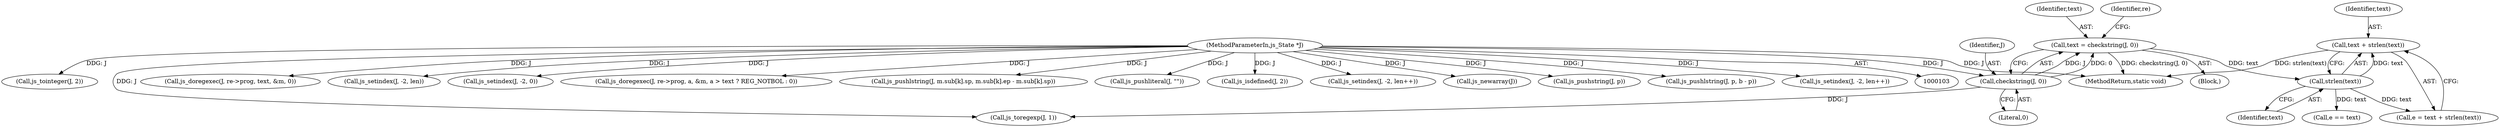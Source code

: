 digraph "0_mujs_00d4606c3baf813b7b1c176823b2729bf51002a2_4@API" {
"1000146" [label="(Call,text + strlen(text))"];
"1000148" [label="(Call,strlen(text))"];
"1000117" [label="(Call,text = checkstring(J, 0))"];
"1000119" [label="(Call,checkstring(J, 0))"];
"1000104" [label="(MethodParameterIn,js_State *J)"];
"1000133" [label="(Call,js_tointeger(J, 2))"];
"1000124" [label="(Call,js_toregexp(J, 1))"];
"1000156" [label="(Call,js_doregexec(J, re->prog, text, &m, 0))"];
"1000118" [label="(Identifier,text)"];
"1000123" [label="(Identifier,re)"];
"1000309" [label="(Call,js_setindex(J, -2, len))"];
"1000314" [label="(MethodReturn,static void)"];
"1000119" [label="(Call,checkstring(J, 0))"];
"1000174" [label="(Call,js_setindex(J, -2, 0))"];
"1000191" [label="(Call,js_doregexec(J, re->prog, a, &m, a > text ? REG_NOTBOL : 0))"];
"1000120" [label="(Identifier,J)"];
"1000105" [label="(Block,)"];
"1000266" [label="(Call,js_pushlstring(J, m.sub[k].sp, m.sub[k].ep - m.sub[k].sp))"];
"1000171" [label="(Call,js_pushliteral(J, \"\"))"];
"1000144" [label="(Call,e = text + strlen(text))"];
"1000130" [label="(Call,js_isdefined(J, 2))"];
"1000117" [label="(Call,text = checkstring(J, 0))"];
"1000146" [label="(Call,text + strlen(text))"];
"1000121" [label="(Literal,0)"];
"1000290" [label="(Call,js_setindex(J, -2, len++))"];
"1000139" [label="(Call,js_newarray(J))"];
"1000306" [label="(Call,js_pushstring(J, p))"];
"1000237" [label="(Call,js_pushlstring(J, p, b - p))"];
"1000148" [label="(Call,strlen(text))"];
"1000149" [label="(Identifier,text)"];
"1000243" [label="(Call,js_setindex(J, -2, len++))"];
"1000147" [label="(Identifier,text)"];
"1000104" [label="(MethodParameterIn,js_State *J)"];
"1000151" [label="(Call,e == text)"];
"1000146" -> "1000144"  [label="AST: "];
"1000146" -> "1000148"  [label="CFG: "];
"1000147" -> "1000146"  [label="AST: "];
"1000148" -> "1000146"  [label="AST: "];
"1000144" -> "1000146"  [label="CFG: "];
"1000146" -> "1000314"  [label="DDG: strlen(text)"];
"1000148" -> "1000146"  [label="DDG: text"];
"1000148" -> "1000149"  [label="CFG: "];
"1000149" -> "1000148"  [label="AST: "];
"1000148" -> "1000144"  [label="DDG: text"];
"1000117" -> "1000148"  [label="DDG: text"];
"1000148" -> "1000151"  [label="DDG: text"];
"1000117" -> "1000105"  [label="AST: "];
"1000117" -> "1000119"  [label="CFG: "];
"1000118" -> "1000117"  [label="AST: "];
"1000119" -> "1000117"  [label="AST: "];
"1000123" -> "1000117"  [label="CFG: "];
"1000117" -> "1000314"  [label="DDG: checkstring(J, 0)"];
"1000119" -> "1000117"  [label="DDG: J"];
"1000119" -> "1000117"  [label="DDG: 0"];
"1000119" -> "1000121"  [label="CFG: "];
"1000120" -> "1000119"  [label="AST: "];
"1000121" -> "1000119"  [label="AST: "];
"1000104" -> "1000119"  [label="DDG: J"];
"1000119" -> "1000124"  [label="DDG: J"];
"1000104" -> "1000103"  [label="AST: "];
"1000104" -> "1000314"  [label="DDG: J"];
"1000104" -> "1000124"  [label="DDG: J"];
"1000104" -> "1000130"  [label="DDG: J"];
"1000104" -> "1000133"  [label="DDG: J"];
"1000104" -> "1000139"  [label="DDG: J"];
"1000104" -> "1000156"  [label="DDG: J"];
"1000104" -> "1000171"  [label="DDG: J"];
"1000104" -> "1000174"  [label="DDG: J"];
"1000104" -> "1000191"  [label="DDG: J"];
"1000104" -> "1000237"  [label="DDG: J"];
"1000104" -> "1000243"  [label="DDG: J"];
"1000104" -> "1000266"  [label="DDG: J"];
"1000104" -> "1000290"  [label="DDG: J"];
"1000104" -> "1000306"  [label="DDG: J"];
"1000104" -> "1000309"  [label="DDG: J"];
}
